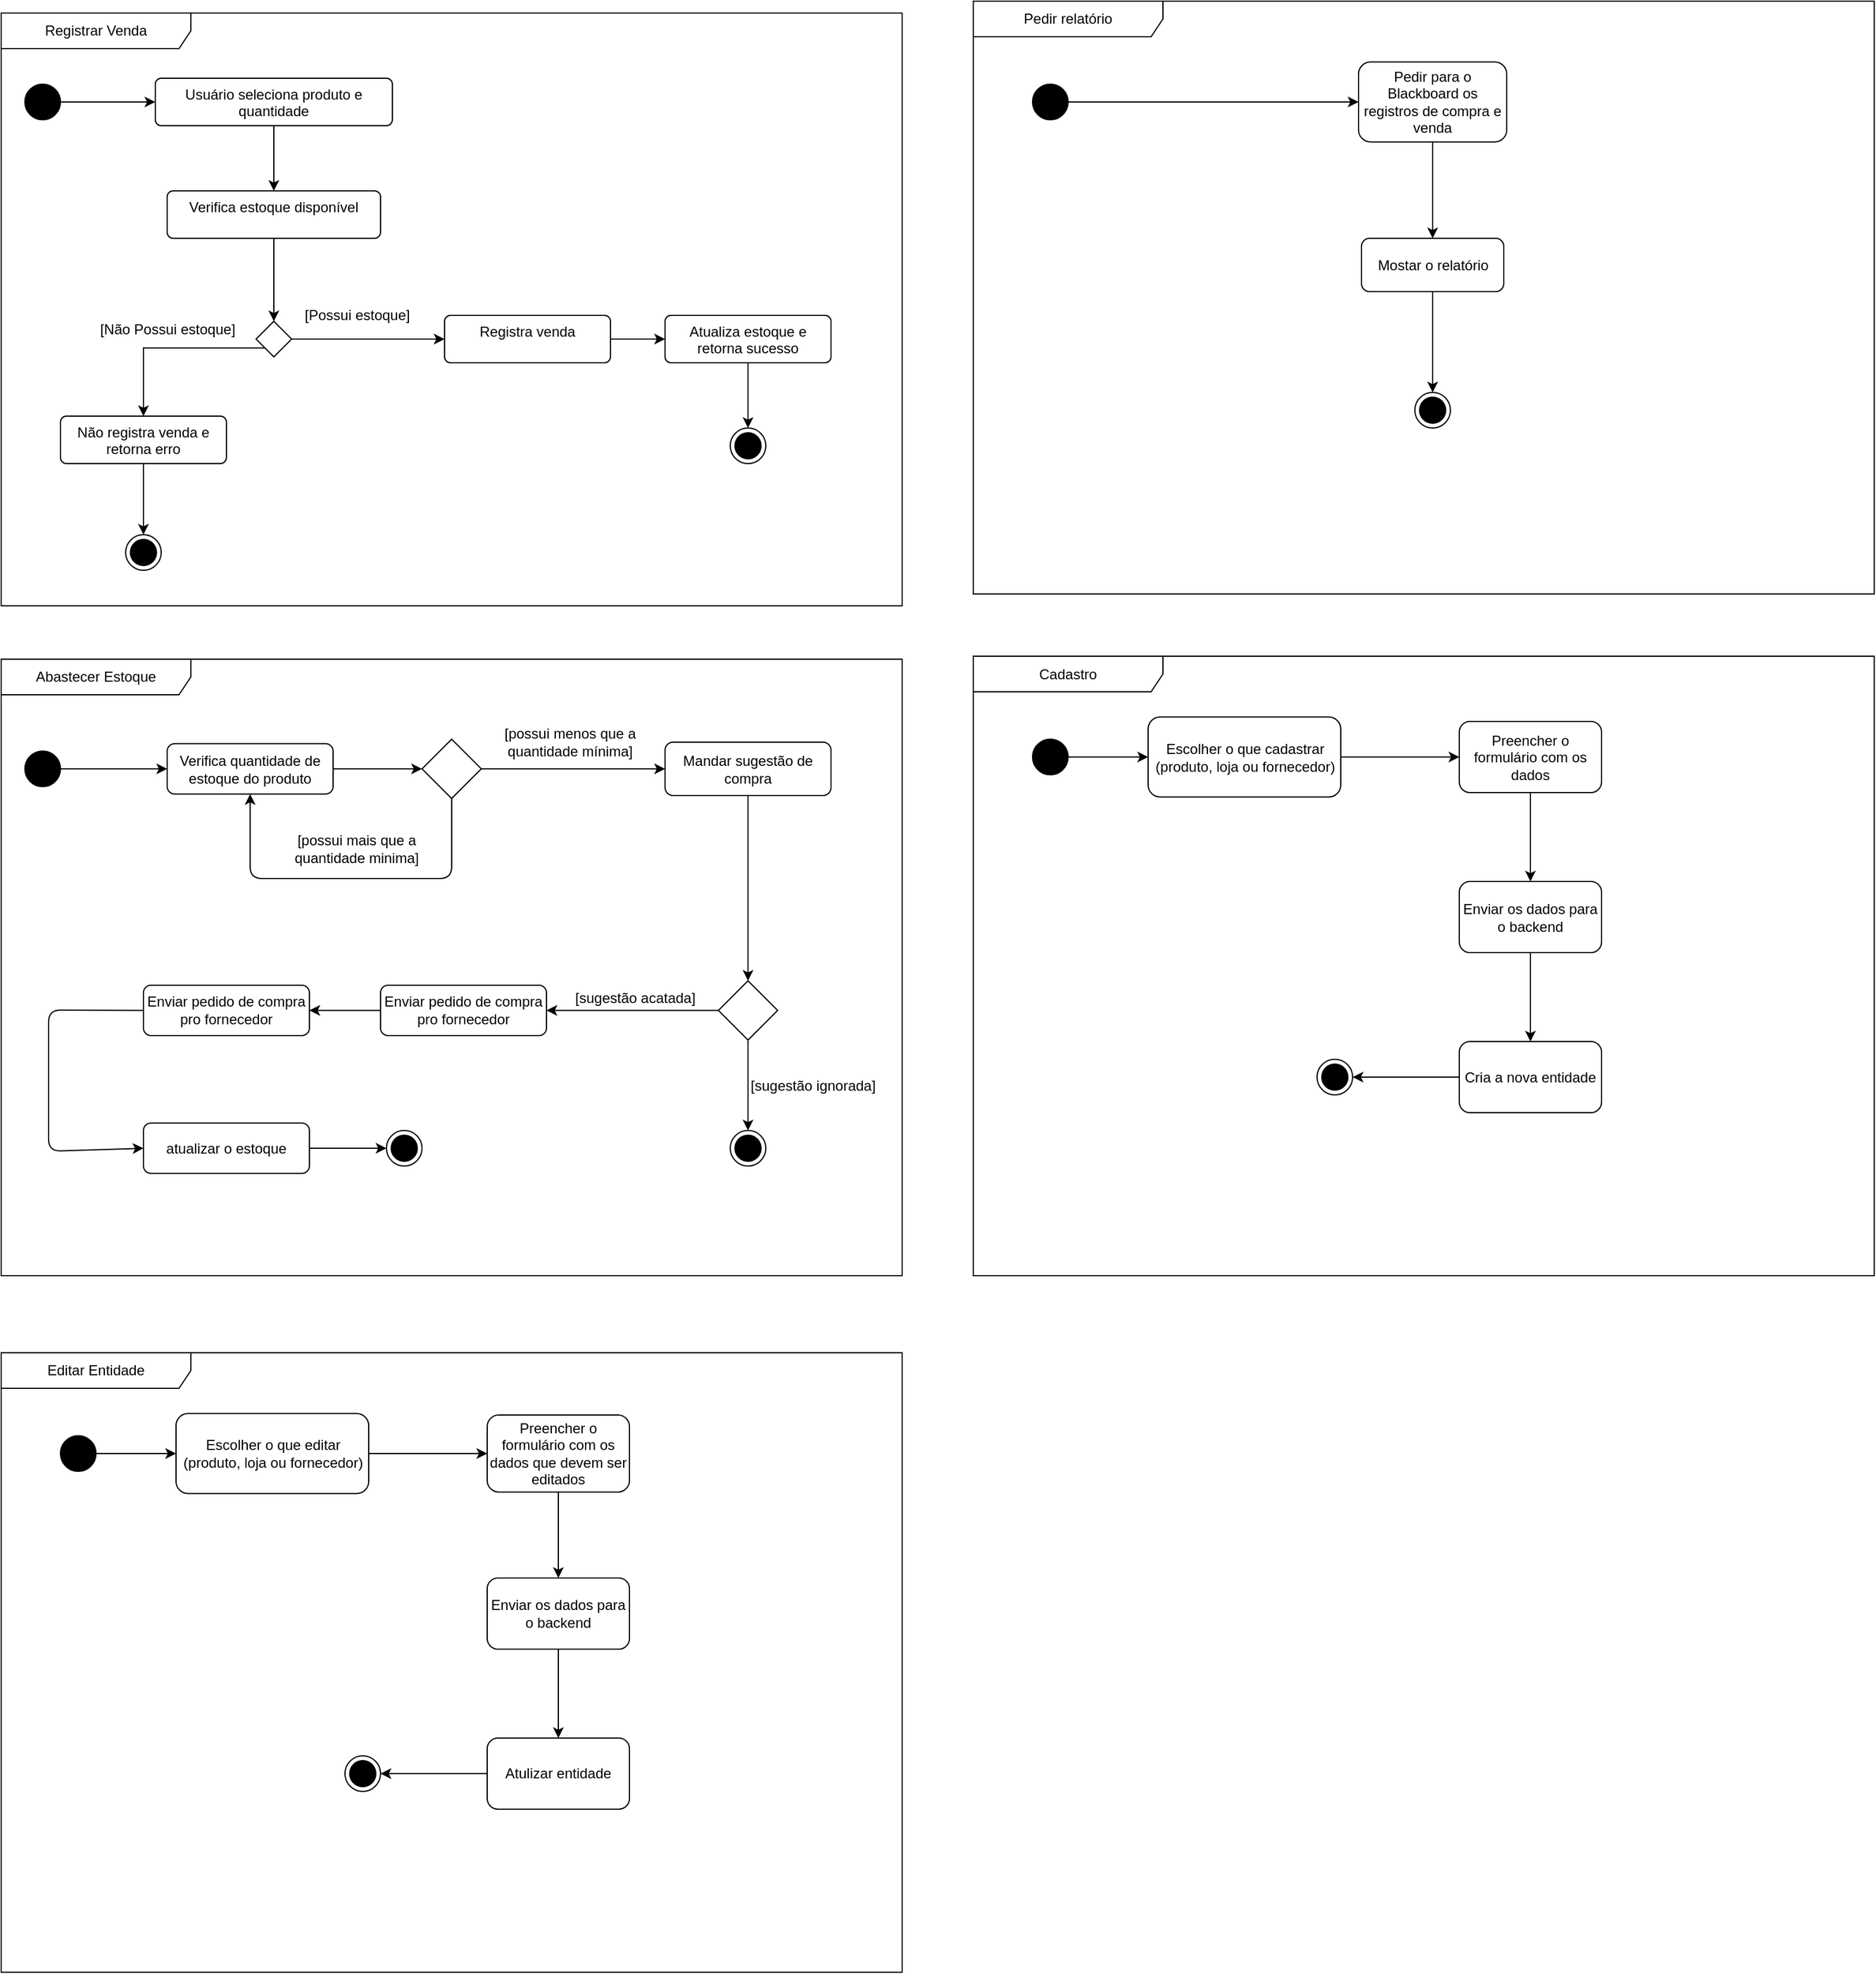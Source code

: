 <mxfile>
    <diagram id="C5RBs43oDa-KdzZeNtuy" name="Page-1">
        <mxGraphModel dx="810" dy="614" grid="0" gridSize="10" guides="1" tooltips="1" connect="1" arrows="1" fold="1" page="0" pageScale="1" pageWidth="1200" pageHeight="1900" math="0" shadow="0">
            <root>
                <mxCell id="WIyWlLk6GJQsqaUBKTNV-0"/>
                <mxCell id="WIyWlLk6GJQsqaUBKTNV-1" parent="WIyWlLk6GJQsqaUBKTNV-0"/>
                <mxCell id="UWFqU73YBer2xQN_WlqB-1" value="Registrar Venda" style="shape=umlFrame;whiteSpace=wrap;html=1;pointerEvents=0;recursiveResize=0;container=1;collapsible=0;width=160;" parent="WIyWlLk6GJQsqaUBKTNV-1" vertex="1">
                    <mxGeometry x="40" y="40" width="760" height="500" as="geometry"/>
                </mxCell>
                <mxCell id="T-9nK4o-JUWZMKm0lX5K-0" style="edgeStyle=orthogonalEdgeStyle;rounded=0;orthogonalLoop=1;jettySize=auto;html=1;" parent="UWFqU73YBer2xQN_WlqB-1" source="UWFqU73YBer2xQN_WlqB-2" target="UWFqU73YBer2xQN_WlqB-6" edge="1">
                    <mxGeometry relative="1" as="geometry"/>
                </mxCell>
                <mxCell id="UWFqU73YBer2xQN_WlqB-2" value="" style="ellipse;fillColor=strokeColor;html=1;" parent="UWFqU73YBer2xQN_WlqB-1" vertex="1">
                    <mxGeometry x="20" y="60" width="30" height="30" as="geometry"/>
                </mxCell>
                <mxCell id="T-9nK4o-JUWZMKm0lX5K-3" style="edgeStyle=orthogonalEdgeStyle;rounded=0;orthogonalLoop=1;jettySize=auto;html=1;" parent="UWFqU73YBer2xQN_WlqB-1" source="UWFqU73YBer2xQN_WlqB-3" target="T-9nK4o-JUWZMKm0lX5K-2" edge="1">
                    <mxGeometry relative="1" as="geometry"/>
                </mxCell>
                <mxCell id="UWFqU73YBer2xQN_WlqB-3" value="Verifica estoque disponível" style="html=1;align=center;verticalAlign=top;rounded=1;absoluteArcSize=1;arcSize=10;dashed=0;whiteSpace=wrap;" parent="UWFqU73YBer2xQN_WlqB-1" vertex="1">
                    <mxGeometry x="140" y="150" width="180" height="40" as="geometry"/>
                </mxCell>
                <mxCell id="T-9nK4o-JUWZMKm0lX5K-1" style="edgeStyle=orthogonalEdgeStyle;rounded=0;orthogonalLoop=1;jettySize=auto;html=1;" parent="UWFqU73YBer2xQN_WlqB-1" source="UWFqU73YBer2xQN_WlqB-6" target="UWFqU73YBer2xQN_WlqB-3" edge="1">
                    <mxGeometry relative="1" as="geometry"/>
                </mxCell>
                <mxCell id="UWFqU73YBer2xQN_WlqB-6" value="Usuário seleciona produto e quantidade" style="html=1;align=center;verticalAlign=top;rounded=1;absoluteArcSize=1;arcSize=10;dashed=0;whiteSpace=wrap;" parent="UWFqU73YBer2xQN_WlqB-1" vertex="1">
                    <mxGeometry x="130" y="55" width="200" height="40" as="geometry"/>
                </mxCell>
                <mxCell id="T-9nK4o-JUWZMKm0lX5K-5" style="edgeStyle=orthogonalEdgeStyle;rounded=0;orthogonalLoop=1;jettySize=auto;html=1;exitX=0;exitY=1;exitDx=0;exitDy=0;" parent="UWFqU73YBer2xQN_WlqB-1" source="T-9nK4o-JUWZMKm0lX5K-2" target="T-9nK4o-JUWZMKm0lX5K-4" edge="1">
                    <mxGeometry relative="1" as="geometry"/>
                </mxCell>
                <mxCell id="T-9nK4o-JUWZMKm0lX5K-13" style="edgeStyle=orthogonalEdgeStyle;rounded=0;orthogonalLoop=1;jettySize=auto;html=1;exitX=1;exitY=0.5;exitDx=0;exitDy=0;" parent="UWFqU73YBer2xQN_WlqB-1" source="T-9nK4o-JUWZMKm0lX5K-2" target="T-9nK4o-JUWZMKm0lX5K-8" edge="1">
                    <mxGeometry relative="1" as="geometry"/>
                </mxCell>
                <mxCell id="T-9nK4o-JUWZMKm0lX5K-2" value="" style="rhombus;" parent="UWFqU73YBer2xQN_WlqB-1" vertex="1">
                    <mxGeometry x="215" y="260" width="30" height="30" as="geometry"/>
                </mxCell>
                <mxCell id="T-9nK4o-JUWZMKm0lX5K-7" style="edgeStyle=orthogonalEdgeStyle;rounded=0;orthogonalLoop=1;jettySize=auto;html=1;exitX=0.5;exitY=1;exitDx=0;exitDy=0;" parent="UWFqU73YBer2xQN_WlqB-1" source="T-9nK4o-JUWZMKm0lX5K-4" edge="1">
                    <mxGeometry relative="1" as="geometry">
                        <mxPoint x="120" y="440" as="targetPoint"/>
                    </mxGeometry>
                </mxCell>
                <mxCell id="T-9nK4o-JUWZMKm0lX5K-4" value="Não registra venda e retorna erro" style="html=1;align=center;verticalAlign=top;rounded=1;absoluteArcSize=1;arcSize=10;dashed=0;whiteSpace=wrap;" parent="UWFqU73YBer2xQN_WlqB-1" vertex="1">
                    <mxGeometry x="50" y="340" width="140" height="40" as="geometry"/>
                </mxCell>
                <mxCell id="T-9nK4o-JUWZMKm0lX5K-15" style="edgeStyle=orthogonalEdgeStyle;rounded=0;orthogonalLoop=1;jettySize=auto;html=1;exitX=1;exitY=0.5;exitDx=0;exitDy=0;" parent="UWFqU73YBer2xQN_WlqB-1" source="T-9nK4o-JUWZMKm0lX5K-8" target="T-9nK4o-JUWZMKm0lX5K-14" edge="1">
                    <mxGeometry relative="1" as="geometry"/>
                </mxCell>
                <mxCell id="T-9nK4o-JUWZMKm0lX5K-8" value="&lt;div&gt;Registra venda&lt;/div&gt;" style="html=1;align=center;verticalAlign=top;rounded=1;absoluteArcSize=1;arcSize=10;dashed=0;whiteSpace=wrap;" parent="UWFqU73YBer2xQN_WlqB-1" vertex="1">
                    <mxGeometry x="374" y="255" width="140" height="40" as="geometry"/>
                </mxCell>
                <mxCell id="T-9nK4o-JUWZMKm0lX5K-12" value="" style="ellipse;html=1;shape=endState;fillColor=strokeColor;" parent="UWFqU73YBer2xQN_WlqB-1" vertex="1">
                    <mxGeometry x="105" y="440" width="30" height="30" as="geometry"/>
                </mxCell>
                <mxCell id="T-9nK4o-JUWZMKm0lX5K-17" style="edgeStyle=orthogonalEdgeStyle;rounded=0;orthogonalLoop=1;jettySize=auto;html=1;exitX=0.5;exitY=1;exitDx=0;exitDy=0;" parent="UWFqU73YBer2xQN_WlqB-1" source="T-9nK4o-JUWZMKm0lX5K-14" target="T-9nK4o-JUWZMKm0lX5K-16" edge="1">
                    <mxGeometry relative="1" as="geometry"/>
                </mxCell>
                <mxCell id="T-9nK4o-JUWZMKm0lX5K-14" value="Atualiza estoque e retorna sucesso" style="html=1;align=center;verticalAlign=top;rounded=1;absoluteArcSize=1;arcSize=10;dashed=0;whiteSpace=wrap;" parent="UWFqU73YBer2xQN_WlqB-1" vertex="1">
                    <mxGeometry x="560" y="255" width="140" height="40" as="geometry"/>
                </mxCell>
                <mxCell id="T-9nK4o-JUWZMKm0lX5K-16" value="" style="ellipse;html=1;shape=endState;fillColor=strokeColor;" parent="UWFqU73YBer2xQN_WlqB-1" vertex="1">
                    <mxGeometry x="615" y="350" width="30" height="30" as="geometry"/>
                </mxCell>
                <mxCell id="T-9nK4o-JUWZMKm0lX5K-19" value="[Possui estoque]" style="text;html=1;align=center;verticalAlign=middle;resizable=0;points=[];autosize=1;strokeColor=none;fillColor=none;" parent="UWFqU73YBer2xQN_WlqB-1" vertex="1">
                    <mxGeometry x="240" y="240" width="120" height="30" as="geometry"/>
                </mxCell>
                <mxCell id="T-9nK4o-JUWZMKm0lX5K-20" value="[Não Possui estoque]" style="text;html=1;align=center;verticalAlign=middle;resizable=0;points=[];autosize=1;strokeColor=none;fillColor=none;" parent="UWFqU73YBer2xQN_WlqB-1" vertex="1">
                    <mxGeometry x="70" y="252" width="140" height="30" as="geometry"/>
                </mxCell>
                <mxCell id="T-9nK4o-JUWZMKm0lX5K-22" value="Abastecer Estoque" style="shape=umlFrame;whiteSpace=wrap;html=1;pointerEvents=0;recursiveResize=0;container=1;collapsible=0;width=160;" parent="WIyWlLk6GJQsqaUBKTNV-1" vertex="1">
                    <mxGeometry x="40" y="585" width="760" height="520" as="geometry"/>
                </mxCell>
                <mxCell id="0" value="" style="ellipse;fillColor=strokeColor;html=1;" vertex="1" parent="T-9nK4o-JUWZMKm0lX5K-22">
                    <mxGeometry x="20" y="77.5" width="30" height="30" as="geometry"/>
                </mxCell>
                <mxCell id="1" value="" style="endArrow=classic;html=1;" edge="1" parent="T-9nK4o-JUWZMKm0lX5K-22" source="0" target="2">
                    <mxGeometry width="50" height="50" relative="1" as="geometry">
                        <mxPoint x="50" y="80" as="sourcePoint"/>
                        <mxPoint x="100" y="30" as="targetPoint"/>
                    </mxGeometry>
                </mxCell>
                <mxCell id="2" value="Verifica quantidade de estoque do produto" style="rounded=1;whiteSpace=wrap;html=1;" vertex="1" parent="T-9nK4o-JUWZMKm0lX5K-22">
                    <mxGeometry x="140" y="71.25" width="140" height="42.5" as="geometry"/>
                </mxCell>
                <mxCell id="3" value="" style="rhombus;whiteSpace=wrap;html=1;" vertex="1" parent="T-9nK4o-JUWZMKm0lX5K-22">
                    <mxGeometry x="355" y="67.5" width="50" height="50" as="geometry"/>
                </mxCell>
                <mxCell id="4" value="" style="endArrow=classic;html=1;" edge="1" parent="T-9nK4o-JUWZMKm0lX5K-22" source="2" target="3">
                    <mxGeometry width="50" height="50" relative="1" as="geometry">
                        <mxPoint x="220" y="110" as="sourcePoint"/>
                        <mxPoint x="270" y="60" as="targetPoint"/>
                    </mxGeometry>
                </mxCell>
                <mxCell id="5" value="" style="endArrow=classic;html=1;" edge="1" parent="T-9nK4o-JUWZMKm0lX5K-22" source="3" target="2">
                    <mxGeometry width="50" height="50" relative="1" as="geometry">
                        <mxPoint x="90" y="220" as="sourcePoint"/>
                        <mxPoint x="140" y="170" as="targetPoint"/>
                        <Array as="points">
                            <mxPoint x="380" y="185"/>
                            <mxPoint x="210" y="185"/>
                        </Array>
                    </mxGeometry>
                </mxCell>
                <mxCell id="6" value="[possui mais que a quantidade minima]" style="text;html=1;strokeColor=none;fillColor=none;align=center;verticalAlign=middle;whiteSpace=wrap;rounded=0;" vertex="1" parent="T-9nK4o-JUWZMKm0lX5K-22">
                    <mxGeometry x="245" y="145" width="110" height="30" as="geometry"/>
                </mxCell>
                <mxCell id="7" value="Mandar sugestão de compra" style="rounded=1;whiteSpace=wrap;html=1;" vertex="1" parent="T-9nK4o-JUWZMKm0lX5K-22">
                    <mxGeometry x="560" y="70" width="140" height="45" as="geometry"/>
                </mxCell>
                <mxCell id="8" value="" style="endArrow=classic;html=1;exitX=1;exitY=0.5;exitDx=0;exitDy=0;" edge="1" parent="T-9nK4o-JUWZMKm0lX5K-22" source="3" target="7">
                    <mxGeometry width="50" height="50" relative="1" as="geometry">
                        <mxPoint x="230" y="245" as="sourcePoint"/>
                        <mxPoint x="280" y="195" as="targetPoint"/>
                    </mxGeometry>
                </mxCell>
                <mxCell id="9" value="[possui menos que a quantidade mínima]" style="text;html=1;strokeColor=none;fillColor=none;align=center;verticalAlign=middle;whiteSpace=wrap;rounded=0;" vertex="1" parent="T-9nK4o-JUWZMKm0lX5K-22">
                    <mxGeometry x="420" y="55" width="120" height="30" as="geometry"/>
                </mxCell>
                <mxCell id="12" value="" style="endArrow=classic;html=1;" edge="1" parent="T-9nK4o-JUWZMKm0lX5K-22" target="15">
                    <mxGeometry width="50" height="50" relative="1" as="geometry">
                        <mxPoint x="630" y="115" as="sourcePoint"/>
                        <mxPoint x="630" y="175" as="targetPoint"/>
                    </mxGeometry>
                </mxCell>
                <mxCell id="15" value="" style="rhombus;whiteSpace=wrap;html=1;" vertex="1" parent="T-9nK4o-JUWZMKm0lX5K-22">
                    <mxGeometry x="605" y="271.25" width="50" height="50" as="geometry"/>
                </mxCell>
                <mxCell id="18" value="Enviar pedido de compra pro fornecedor" style="rounded=1;whiteSpace=wrap;html=1;" vertex="1" parent="T-9nK4o-JUWZMKm0lX5K-22">
                    <mxGeometry x="320" y="275" width="140" height="42.5" as="geometry"/>
                </mxCell>
                <mxCell id="19" value="" style="endArrow=classic;html=1;" edge="1" parent="T-9nK4o-JUWZMKm0lX5K-22" source="15" target="18">
                    <mxGeometry width="50" height="50" relative="1" as="geometry">
                        <mxPoint x="600" y="225" as="sourcePoint"/>
                        <mxPoint x="650" y="175" as="targetPoint"/>
                    </mxGeometry>
                </mxCell>
                <mxCell id="20" value="[sugestão acatada]" style="text;html=1;strokeColor=none;fillColor=none;align=center;verticalAlign=middle;whiteSpace=wrap;rounded=0;" vertex="1" parent="T-9nK4o-JUWZMKm0lX5K-22">
                    <mxGeometry x="480" y="271.25" width="110" height="30" as="geometry"/>
                </mxCell>
                <mxCell id="22" value="Enviar pedido de compra pro fornecedor" style="rounded=1;whiteSpace=wrap;html=1;" vertex="1" parent="T-9nK4o-JUWZMKm0lX5K-22">
                    <mxGeometry x="120" y="275" width="140" height="42.5" as="geometry"/>
                </mxCell>
                <mxCell id="23" value="" style="endArrow=classic;html=1;exitX=0;exitY=0.5;exitDx=0;exitDy=0;" edge="1" parent="T-9nK4o-JUWZMKm0lX5K-22" source="18" target="22">
                    <mxGeometry width="50" height="50" relative="1" as="geometry">
                        <mxPoint x="310" y="285" as="sourcePoint"/>
                        <mxPoint x="360" y="235" as="targetPoint"/>
                    </mxGeometry>
                </mxCell>
                <mxCell id="24" value="" style="endArrow=classic;html=1;exitX=0.5;exitY=1;exitDx=0;exitDy=0;entryX=0.5;entryY=0;entryDx=0;entryDy=0;" edge="1" parent="T-9nK4o-JUWZMKm0lX5K-22" source="15" target="25">
                    <mxGeometry width="50" height="50" relative="1" as="geometry">
                        <mxPoint x="640" y="345" as="sourcePoint"/>
                        <mxPoint x="690" y="295" as="targetPoint"/>
                    </mxGeometry>
                </mxCell>
                <mxCell id="25" value="" style="ellipse;html=1;shape=endState;fillColor=strokeColor;" vertex="1" parent="T-9nK4o-JUWZMKm0lX5K-22">
                    <mxGeometry x="615" y="397.5" width="30" height="30" as="geometry"/>
                </mxCell>
                <mxCell id="26" value="[sugestão ignorada]" style="text;html=1;strokeColor=none;fillColor=none;align=center;verticalAlign=middle;whiteSpace=wrap;rounded=0;" vertex="1" parent="T-9nK4o-JUWZMKm0lX5K-22">
                    <mxGeometry x="630" y="345" width="110" height="30" as="geometry"/>
                </mxCell>
                <mxCell id="27" value="atualizar o estoque" style="rounded=1;whiteSpace=wrap;html=1;" vertex="1" parent="T-9nK4o-JUWZMKm0lX5K-22">
                    <mxGeometry x="120" y="391.25" width="140" height="42.5" as="geometry"/>
                </mxCell>
                <mxCell id="28" value="" style="endArrow=classic;html=1;exitX=0;exitY=0.5;exitDx=0;exitDy=0;entryX=0;entryY=0.5;entryDx=0;entryDy=0;" edge="1" parent="T-9nK4o-JUWZMKm0lX5K-22" source="22" target="27">
                    <mxGeometry width="50" height="50" relative="1" as="geometry">
                        <mxPoint x="130" y="295" as="sourcePoint"/>
                        <mxPoint x="180" y="245" as="targetPoint"/>
                        <Array as="points">
                            <mxPoint x="40" y="296"/>
                            <mxPoint x="40" y="415"/>
                        </Array>
                    </mxGeometry>
                </mxCell>
                <mxCell id="29" value="" style="ellipse;html=1;shape=endState;fillColor=strokeColor;" vertex="1" parent="T-9nK4o-JUWZMKm0lX5K-22">
                    <mxGeometry x="325" y="397.5" width="30" height="30" as="geometry"/>
                </mxCell>
                <mxCell id="30" value="" style="endArrow=classic;html=1;entryX=0;entryY=0.5;entryDx=0;entryDy=0;exitX=1;exitY=0.5;exitDx=0;exitDy=0;" edge="1" parent="T-9nK4o-JUWZMKm0lX5K-22" source="27" target="29">
                    <mxGeometry width="50" height="50" relative="1" as="geometry">
                        <mxPoint x="290" y="415" as="sourcePoint"/>
                        <mxPoint x="340" y="365" as="targetPoint"/>
                    </mxGeometry>
                </mxCell>
                <mxCell id="31" value="Pedir relatório" style="shape=umlFrame;whiteSpace=wrap;html=1;pointerEvents=0;recursiveResize=0;container=1;collapsible=0;width=160;" vertex="1" parent="WIyWlLk6GJQsqaUBKTNV-1">
                    <mxGeometry x="860" y="30" width="760" height="500" as="geometry"/>
                </mxCell>
                <mxCell id="33" value="" style="ellipse;fillColor=strokeColor;html=1;" vertex="1" parent="31">
                    <mxGeometry x="50" y="70" width="30" height="30" as="geometry"/>
                </mxCell>
                <mxCell id="52" value="" style="endArrow=classic;html=1;exitX=1;exitY=0.5;exitDx=0;exitDy=0;entryX=0;entryY=0.5;entryDx=0;entryDy=0;" edge="1" parent="31" source="33" target="53">
                    <mxGeometry width="50" height="50" relative="1" as="geometry">
                        <mxPoint x="60" y="90" as="sourcePoint"/>
                        <mxPoint x="110" y="40" as="targetPoint"/>
                    </mxGeometry>
                </mxCell>
                <mxCell id="53" value="Pedir para o Blackboard os registros de compra e venda" style="rounded=1;whiteSpace=wrap;html=1;" vertex="1" parent="31">
                    <mxGeometry x="325" y="51.25" width="125" height="67.5" as="geometry"/>
                </mxCell>
                <mxCell id="57" value="" style="endArrow=classic;html=1;exitX=0.5;exitY=1;exitDx=0;exitDy=0;entryX=0.5;entryY=0;entryDx=0;entryDy=0;" edge="1" parent="31" source="53" target="58">
                    <mxGeometry width="50" height="50" relative="1" as="geometry">
                        <mxPoint x="300" y="110" as="sourcePoint"/>
                        <mxPoint x="385" y="197.5" as="targetPoint"/>
                    </mxGeometry>
                </mxCell>
                <mxCell id="58" value="Mostar o relatório" style="rounded=1;whiteSpace=wrap;html=1;" vertex="1" parent="31">
                    <mxGeometry x="327.5" y="200" width="120" height="45" as="geometry"/>
                </mxCell>
                <mxCell id="60" value="" style="endArrow=classic;html=1;exitX=0.5;exitY=1;exitDx=0;exitDy=0;" edge="1" parent="31" source="58" target="63">
                    <mxGeometry width="50" height="50" relative="1" as="geometry">
                        <mxPoint x="430" y="350" as="sourcePoint"/>
                        <mxPoint x="480" y="300" as="targetPoint"/>
                    </mxGeometry>
                </mxCell>
                <mxCell id="63" value="" style="ellipse;html=1;shape=endState;fillColor=strokeColor;" vertex="1" parent="31">
                    <mxGeometry x="372.5" y="330" width="30" height="30" as="geometry"/>
                </mxCell>
                <mxCell id="72" value="Cadastro" style="shape=umlFrame;whiteSpace=wrap;html=1;pointerEvents=0;recursiveResize=0;container=1;collapsible=0;width=160;" vertex="1" parent="WIyWlLk6GJQsqaUBKTNV-1">
                    <mxGeometry x="860" y="582.5" width="760" height="522.5" as="geometry"/>
                </mxCell>
                <mxCell id="73" value="" style="ellipse;fillColor=strokeColor;html=1;" vertex="1" parent="72">
                    <mxGeometry x="50" y="70" width="30" height="30" as="geometry"/>
                </mxCell>
                <mxCell id="74" value="" style="endArrow=classic;html=1;exitX=1;exitY=0.5;exitDx=0;exitDy=0;entryX=0;entryY=0.5;entryDx=0;entryDy=0;" edge="1" parent="72" source="73" target="75">
                    <mxGeometry width="50" height="50" relative="1" as="geometry">
                        <mxPoint x="60" y="90" as="sourcePoint"/>
                        <mxPoint x="110" y="40" as="targetPoint"/>
                    </mxGeometry>
                </mxCell>
                <mxCell id="75" value="Escolher o que cadastrar (produto, loja ou fornecedor)" style="rounded=1;whiteSpace=wrap;html=1;" vertex="1" parent="72">
                    <mxGeometry x="147.5" y="51.25" width="162.5" height="67.5" as="geometry"/>
                </mxCell>
                <mxCell id="80" value="" style="endArrow=classic;html=1;exitX=1;exitY=0.5;exitDx=0;exitDy=0;entryX=0;entryY=0.5;entryDx=0;entryDy=0;" edge="1" parent="72" source="75" target="81">
                    <mxGeometry width="50" height="50" relative="1" as="geometry">
                        <mxPoint x="260" y="260" as="sourcePoint"/>
                        <mxPoint x="310" y="210" as="targetPoint"/>
                    </mxGeometry>
                </mxCell>
                <mxCell id="81" value="Preencher o formulário com os dados" style="rounded=1;whiteSpace=wrap;html=1;" vertex="1" parent="72">
                    <mxGeometry x="410" y="55" width="120" height="60" as="geometry"/>
                </mxCell>
                <mxCell id="82" value="Enviar os dados para o backend" style="rounded=1;whiteSpace=wrap;html=1;" vertex="1" parent="72">
                    <mxGeometry x="410" y="190" width="120" height="60" as="geometry"/>
                </mxCell>
                <mxCell id="83" value="" style="endArrow=classic;html=1;exitX=0.5;exitY=1;exitDx=0;exitDy=0;entryX=0.5;entryY=0;entryDx=0;entryDy=0;" edge="1" parent="72" source="81" target="82">
                    <mxGeometry width="50" height="50" relative="1" as="geometry">
                        <mxPoint x="480" y="170" as="sourcePoint"/>
                        <mxPoint x="530" y="120" as="targetPoint"/>
                    </mxGeometry>
                </mxCell>
                <mxCell id="84" value="Cria a nova entidade" style="rounded=1;whiteSpace=wrap;html=1;" vertex="1" parent="72">
                    <mxGeometry x="410" y="325" width="120" height="60" as="geometry"/>
                </mxCell>
                <mxCell id="85" value="" style="endArrow=classic;html=1;exitX=0.5;exitY=1;exitDx=0;exitDy=0;entryX=0.5;entryY=0;entryDx=0;entryDy=0;" edge="1" parent="72" source="82" target="84">
                    <mxGeometry width="50" height="50" relative="1" as="geometry">
                        <mxPoint x="310" y="396.25" as="sourcePoint"/>
                        <mxPoint x="360" y="346.25" as="targetPoint"/>
                    </mxGeometry>
                </mxCell>
                <mxCell id="86" value="" style="ellipse;html=1;shape=endState;fillColor=strokeColor;" vertex="1" parent="72">
                    <mxGeometry x="290" y="340" width="30" height="30" as="geometry"/>
                </mxCell>
                <mxCell id="87" value="" style="endArrow=classic;html=1;entryX=1;entryY=0.5;entryDx=0;entryDy=0;exitX=0;exitY=0.5;exitDx=0;exitDy=0;" edge="1" parent="72" source="84" target="86">
                    <mxGeometry width="50" height="50" relative="1" as="geometry">
                        <mxPoint x="280" y="375" as="sourcePoint"/>
                        <mxPoint x="330" y="325" as="targetPoint"/>
                    </mxGeometry>
                </mxCell>
                <mxCell id="88" value="Editar Entidade" style="shape=umlFrame;whiteSpace=wrap;html=1;pointerEvents=0;recursiveResize=0;container=1;collapsible=0;width=160;" vertex="1" parent="WIyWlLk6GJQsqaUBKTNV-1">
                    <mxGeometry x="40" y="1170" width="760" height="522.5" as="geometry"/>
                </mxCell>
                <mxCell id="89" value="" style="ellipse;fillColor=strokeColor;html=1;" vertex="1" parent="88">
                    <mxGeometry x="50" y="70" width="30" height="30" as="geometry"/>
                </mxCell>
                <mxCell id="90" value="" style="endArrow=classic;html=1;exitX=1;exitY=0.5;exitDx=0;exitDy=0;entryX=0;entryY=0.5;entryDx=0;entryDy=0;" edge="1" parent="88" source="89" target="91">
                    <mxGeometry width="50" height="50" relative="1" as="geometry">
                        <mxPoint x="60" y="90" as="sourcePoint"/>
                        <mxPoint x="110" y="40" as="targetPoint"/>
                    </mxGeometry>
                </mxCell>
                <mxCell id="91" value="Escolher o que editar (produto, loja ou fornecedor)" style="rounded=1;whiteSpace=wrap;html=1;" vertex="1" parent="88">
                    <mxGeometry x="147.5" y="51.25" width="162.5" height="67.5" as="geometry"/>
                </mxCell>
                <mxCell id="92" value="" style="endArrow=classic;html=1;exitX=1;exitY=0.5;exitDx=0;exitDy=0;entryX=0;entryY=0.5;entryDx=0;entryDy=0;" edge="1" parent="88" source="91" target="93">
                    <mxGeometry width="50" height="50" relative="1" as="geometry">
                        <mxPoint x="260" y="260" as="sourcePoint"/>
                        <mxPoint x="310" y="210" as="targetPoint"/>
                    </mxGeometry>
                </mxCell>
                <mxCell id="93" value="Preencher o formulário com os dados que devem ser editados" style="rounded=1;whiteSpace=wrap;html=1;" vertex="1" parent="88">
                    <mxGeometry x="410" y="52.5" width="120" height="65" as="geometry"/>
                </mxCell>
                <mxCell id="94" value="Enviar os dados para o backend" style="rounded=1;whiteSpace=wrap;html=1;" vertex="1" parent="88">
                    <mxGeometry x="410" y="190" width="120" height="60" as="geometry"/>
                </mxCell>
                <mxCell id="95" value="" style="endArrow=classic;html=1;exitX=0.5;exitY=1;exitDx=0;exitDy=0;entryX=0.5;entryY=0;entryDx=0;entryDy=0;" edge="1" parent="88" source="93" target="94">
                    <mxGeometry width="50" height="50" relative="1" as="geometry">
                        <mxPoint x="480" y="170" as="sourcePoint"/>
                        <mxPoint x="530" y="120" as="targetPoint"/>
                    </mxGeometry>
                </mxCell>
                <mxCell id="96" value="Atulizar entidade" style="rounded=1;whiteSpace=wrap;html=1;" vertex="1" parent="88">
                    <mxGeometry x="410" y="325" width="120" height="60" as="geometry"/>
                </mxCell>
                <mxCell id="97" value="" style="endArrow=classic;html=1;exitX=0.5;exitY=1;exitDx=0;exitDy=0;entryX=0.5;entryY=0;entryDx=0;entryDy=0;" edge="1" parent="88" source="94" target="96">
                    <mxGeometry width="50" height="50" relative="1" as="geometry">
                        <mxPoint x="310" y="396.25" as="sourcePoint"/>
                        <mxPoint x="360" y="346.25" as="targetPoint"/>
                    </mxGeometry>
                </mxCell>
                <mxCell id="98" value="" style="ellipse;html=1;shape=endState;fillColor=strokeColor;" vertex="1" parent="88">
                    <mxGeometry x="290" y="340" width="30" height="30" as="geometry"/>
                </mxCell>
                <mxCell id="99" value="" style="endArrow=classic;html=1;entryX=1;entryY=0.5;entryDx=0;entryDy=0;exitX=0;exitY=0.5;exitDx=0;exitDy=0;" edge="1" parent="88" source="96" target="98">
                    <mxGeometry width="50" height="50" relative="1" as="geometry">
                        <mxPoint x="280" y="375" as="sourcePoint"/>
                        <mxPoint x="330" y="325" as="targetPoint"/>
                    </mxGeometry>
                </mxCell>
            </root>
        </mxGraphModel>
    </diagram>
</mxfile>